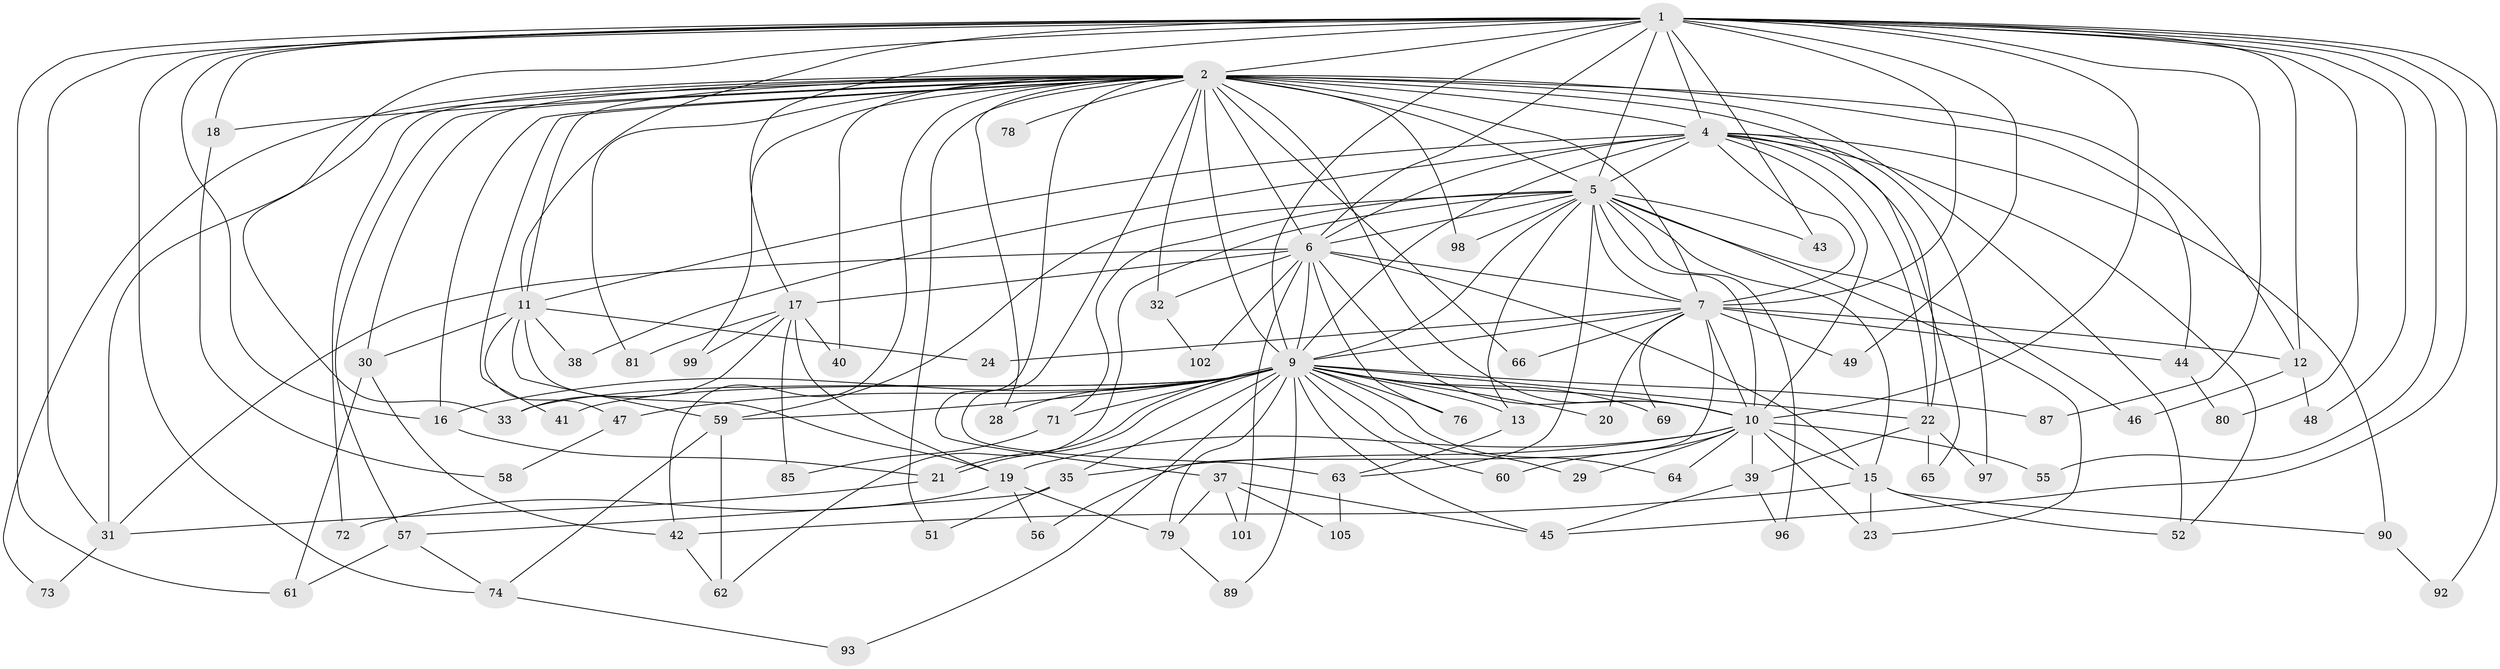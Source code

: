 // original degree distribution, {17: 0.01904761904761905, 23: 0.01904761904761905, 16: 0.01904761904761905, 21: 0.009523809523809525, 19: 0.009523809523809525, 18: 0.009523809523809525, 31: 0.009523809523809525, 10: 0.009523809523809525, 3: 0.21904761904761905, 4: 0.09523809523809523, 6: 0.0380952380952381, 2: 0.5047619047619047, 5: 0.0380952380952381}
// Generated by graph-tools (version 1.1) at 2025/41/03/06/25 10:41:37]
// undirected, 78 vertices, 187 edges
graph export_dot {
graph [start="1"]
  node [color=gray90,style=filled];
  1 [super="+8"];
  2 [super="+3"];
  4 [super="+54"];
  5 [super="+104"];
  6 [super="+95"];
  7 [super="+27"];
  9 [super="+68"];
  10 [super="+14"];
  11 [super="+70"];
  12 [super="+25"];
  13;
  15 [super="+26"];
  16 [super="+34"];
  17 [super="+53"];
  18;
  19;
  20;
  21 [super="+77"];
  22 [super="+103"];
  23 [super="+36"];
  24;
  28;
  29;
  30 [super="+50"];
  31 [super="+94"];
  32;
  33 [super="+91"];
  35;
  37 [super="+100"];
  38;
  39 [super="+83"];
  40;
  41;
  42 [super="+75"];
  43;
  44;
  45;
  46;
  47;
  48;
  49;
  51;
  52;
  55;
  56;
  57;
  58;
  59;
  60;
  61 [super="+82"];
  62 [super="+88"];
  63 [super="+67"];
  64;
  65;
  66;
  69;
  71;
  72;
  73;
  74 [super="+86"];
  76;
  78;
  79 [super="+84"];
  80;
  81;
  85;
  87;
  89;
  90;
  92;
  93;
  96;
  97;
  98;
  99;
  101;
  102;
  105;
  1 -- 2 [weight=4];
  1 -- 4 [weight=2];
  1 -- 5 [weight=2];
  1 -- 6 [weight=2];
  1 -- 7 [weight=2];
  1 -- 9 [weight=2];
  1 -- 10 [weight=2];
  1 -- 11;
  1 -- 31;
  1 -- 33;
  1 -- 43;
  1 -- 48;
  1 -- 55;
  1 -- 80;
  1 -- 92;
  1 -- 74;
  1 -- 12;
  1 -- 16;
  1 -- 17;
  1 -- 18;
  1 -- 87;
  1 -- 45;
  1 -- 49;
  1 -- 61;
  2 -- 4 [weight=2];
  2 -- 5 [weight=2];
  2 -- 6 [weight=2];
  2 -- 7 [weight=2];
  2 -- 9 [weight=2];
  2 -- 10 [weight=3];
  2 -- 18;
  2 -- 22;
  2 -- 31;
  2 -- 32;
  2 -- 41;
  2 -- 51;
  2 -- 52;
  2 -- 66;
  2 -- 73;
  2 -- 78 [weight=2];
  2 -- 81;
  2 -- 98;
  2 -- 72;
  2 -- 11;
  2 -- 28;
  2 -- 30;
  2 -- 99;
  2 -- 37;
  2 -- 40;
  2 -- 42;
  2 -- 44;
  2 -- 57;
  2 -- 63;
  2 -- 12;
  2 -- 16;
  4 -- 5 [weight=2];
  4 -- 6;
  4 -- 7;
  4 -- 9;
  4 -- 10;
  4 -- 38;
  4 -- 90;
  4 -- 97;
  4 -- 65;
  4 -- 52;
  4 -- 22;
  4 -- 11;
  5 -- 6;
  5 -- 7;
  5 -- 9;
  5 -- 10;
  5 -- 13;
  5 -- 43;
  5 -- 46;
  5 -- 59;
  5 -- 62;
  5 -- 63;
  5 -- 71;
  5 -- 96;
  5 -- 98;
  5 -- 15;
  5 -- 23;
  6 -- 7;
  6 -- 9;
  6 -- 10;
  6 -- 15;
  6 -- 17;
  6 -- 32;
  6 -- 76;
  6 -- 101;
  6 -- 102;
  6 -- 31;
  7 -- 9;
  7 -- 10;
  7 -- 12;
  7 -- 20;
  7 -- 24;
  7 -- 44;
  7 -- 49;
  7 -- 56;
  7 -- 66;
  7 -- 69;
  9 -- 10;
  9 -- 13;
  9 -- 16;
  9 -- 20;
  9 -- 21;
  9 -- 21;
  9 -- 22;
  9 -- 28;
  9 -- 29;
  9 -- 33;
  9 -- 35;
  9 -- 41;
  9 -- 45;
  9 -- 47;
  9 -- 60;
  9 -- 64;
  9 -- 69;
  9 -- 71;
  9 -- 76;
  9 -- 79;
  9 -- 87;
  9 -- 89;
  9 -- 59;
  9 -- 93;
  10 -- 15;
  10 -- 23;
  10 -- 29;
  10 -- 35;
  10 -- 39;
  10 -- 55;
  10 -- 64;
  10 -- 19;
  10 -- 60;
  11 -- 19;
  11 -- 24;
  11 -- 30 [weight=2];
  11 -- 38;
  11 -- 47;
  11 -- 59;
  12 -- 48;
  12 -- 46;
  13 -- 63;
  15 -- 23;
  15 -- 90;
  15 -- 42;
  15 -- 52;
  16 -- 21;
  17 -- 40;
  17 -- 81;
  17 -- 99;
  17 -- 19;
  17 -- 85;
  17 -- 33;
  18 -- 58;
  19 -- 56;
  19 -- 72;
  19 -- 79;
  21 -- 31;
  22 -- 39;
  22 -- 65;
  22 -- 97;
  30 -- 42;
  30 -- 61;
  31 -- 73;
  32 -- 102;
  35 -- 51;
  35 -- 57;
  37 -- 79;
  37 -- 105;
  37 -- 101;
  37 -- 45;
  39 -- 96;
  39 -- 45;
  42 -- 62;
  44 -- 80;
  47 -- 58;
  57 -- 61;
  57 -- 74;
  59 -- 74;
  59 -- 62;
  63 -- 105;
  71 -- 85;
  74 -- 93;
  79 -- 89;
  90 -- 92;
}
